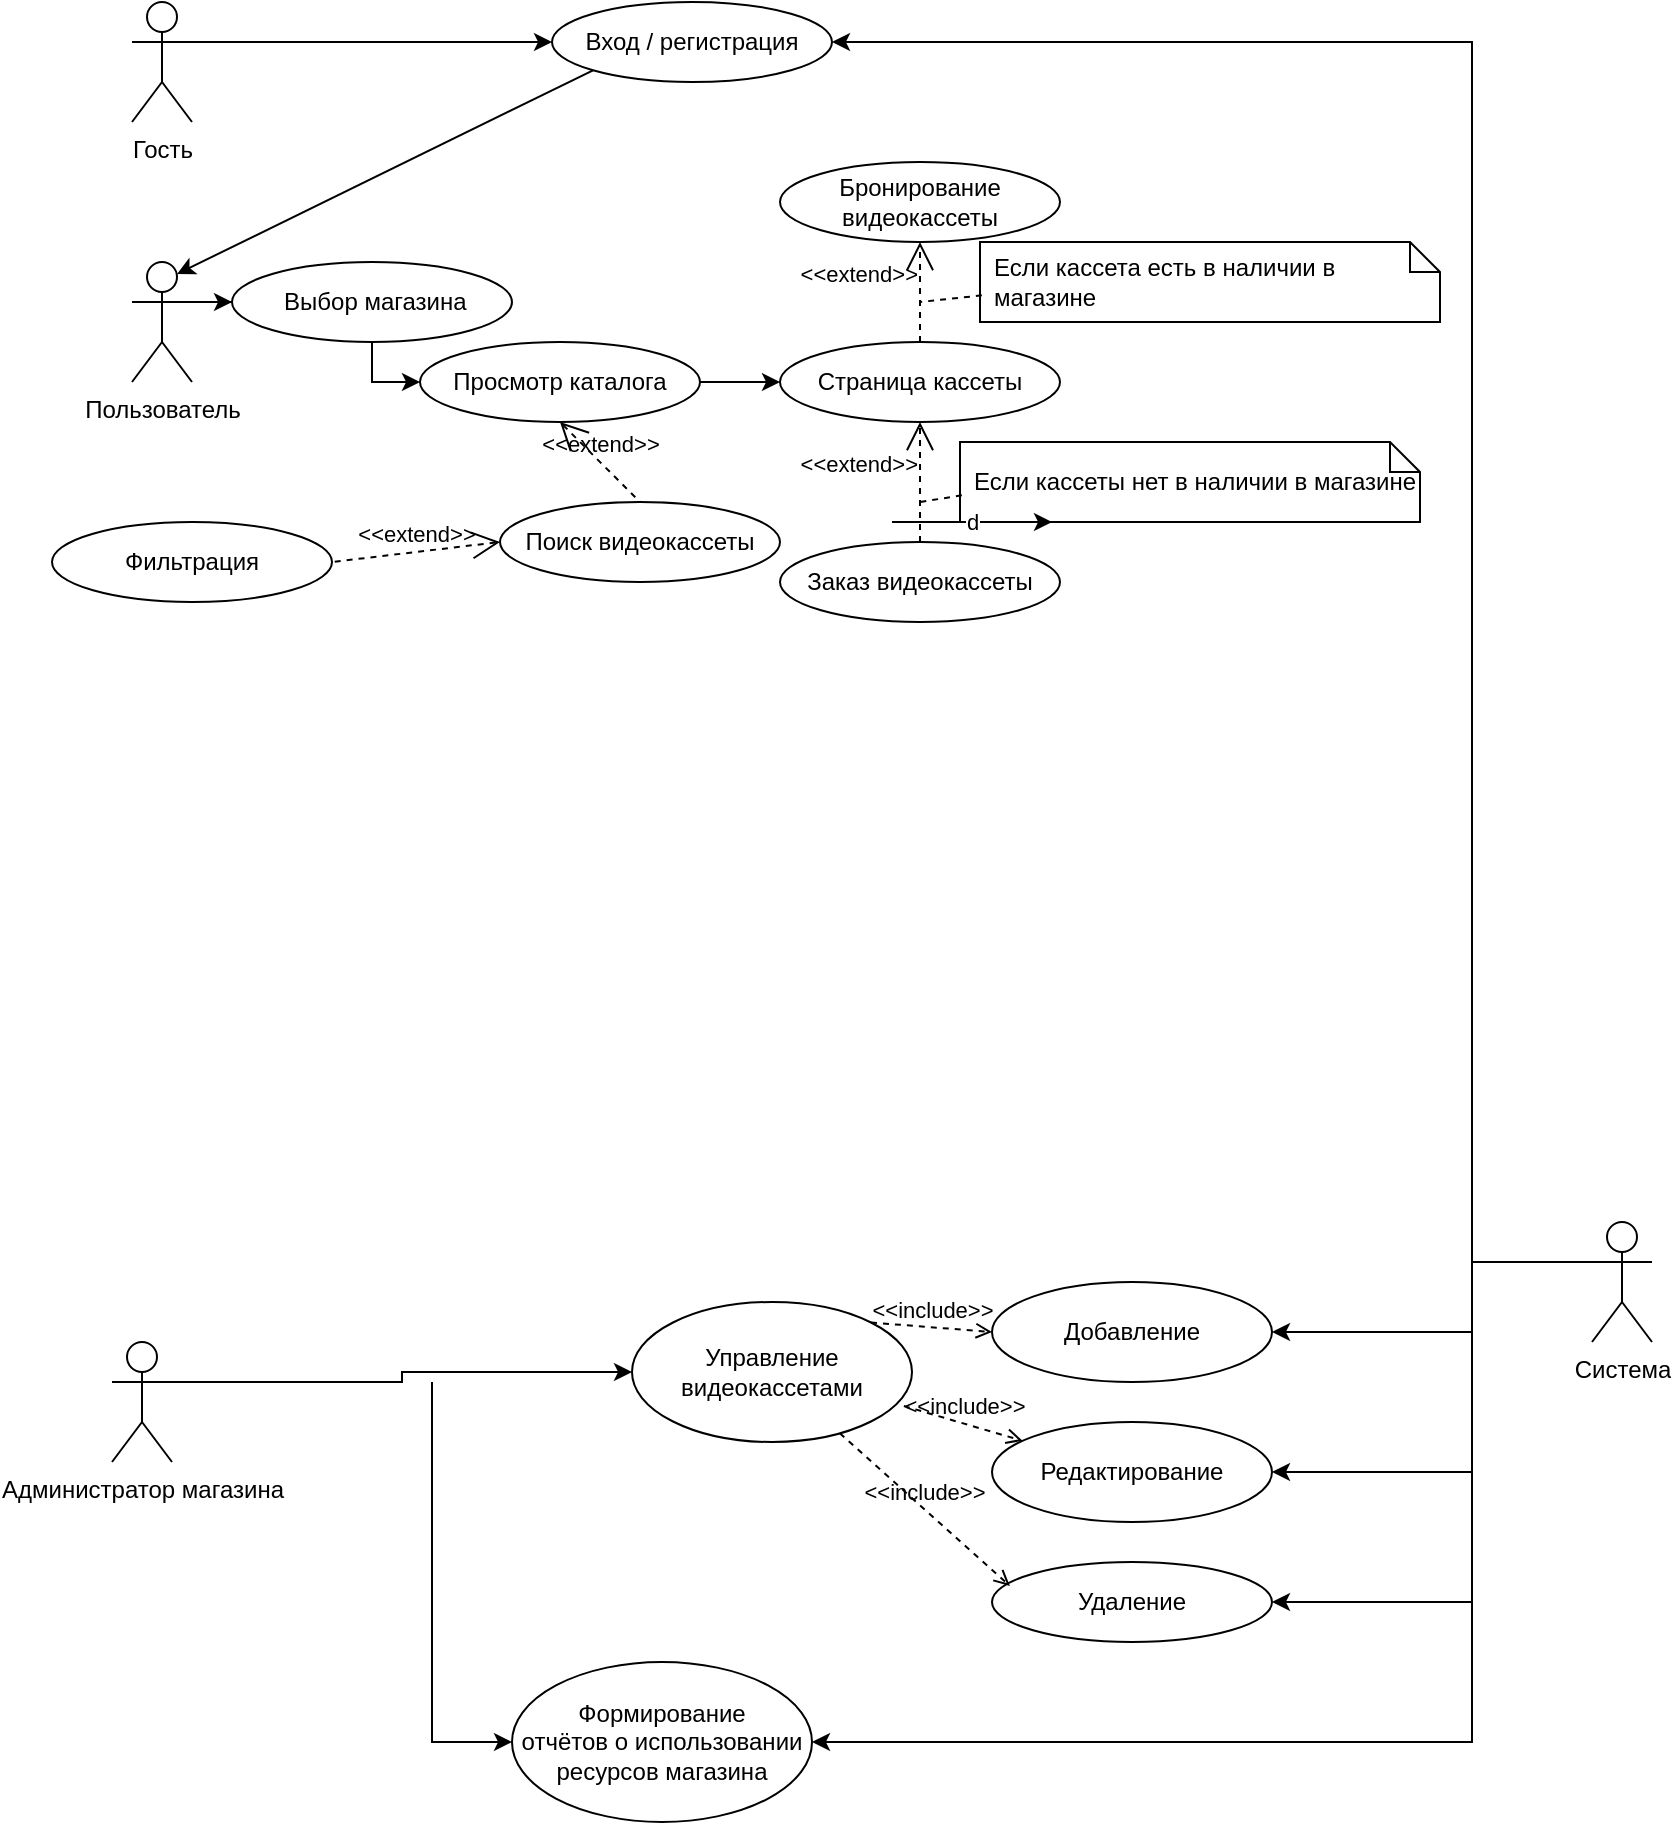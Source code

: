 <mxfile>
    <diagram name="Страница — 1" id="rm-tLRI3IolC6JDpZ9o5">
        <mxGraphModel dx="1921" dy="852" grid="1" gridSize="10" guides="1" tooltips="1" connect="1" arrows="1" fold="1" page="1" pageScale="1" pageWidth="827" pageHeight="1169" math="0" shadow="0">
            <root>
                <mxCell id="0"/>
                <mxCell id="1" parent="0"/>
                <mxCell id="HtFeE2W3FKLRe4RivsSI-40" style="rounded=0;orthogonalLoop=1;jettySize=auto;html=1;exitX=1;exitY=0.333;exitDx=0;exitDy=0;exitPerimeter=0;edgeStyle=elbowEdgeStyle;" parent="1" source="HtFeE2W3FKLRe4RivsSI-1" target="HtFeE2W3FKLRe4RivsSI-27" edge="1">
                    <mxGeometry relative="1" as="geometry"/>
                </mxCell>
                <mxCell id="HtFeE2W3FKLRe4RivsSI-1" value="Администратор магазина" style="shape=umlActor;verticalLabelPosition=bottom;verticalAlign=top;html=1;outlineConnect=0;" parent="1" vertex="1">
                    <mxGeometry x="40" y="700" width="30" height="60" as="geometry"/>
                </mxCell>
                <mxCell id="HtFeE2W3FKLRe4RivsSI-23" style="edgeStyle=orthogonalEdgeStyle;rounded=0;orthogonalLoop=1;jettySize=auto;html=1;exitX=1;exitY=0.333;exitDx=0;exitDy=0;exitPerimeter=0;entryX=0;entryY=0.5;entryDx=0;entryDy=0;" parent="1" source="HtFeE2W3FKLRe4RivsSI-15" target="HtFeE2W3FKLRe4RivsSI-16" edge="1">
                    <mxGeometry relative="1" as="geometry"/>
                </mxCell>
                <mxCell id="HtFeE2W3FKLRe4RivsSI-15" value="Гость" style="shape=umlActor;verticalLabelPosition=bottom;verticalAlign=top;html=1;outlineConnect=0;" parent="1" vertex="1">
                    <mxGeometry x="50" y="30" width="30" height="60" as="geometry"/>
                </mxCell>
                <mxCell id="HtFeE2W3FKLRe4RivsSI-16" value="Вход / регистрация" style="ellipse;whiteSpace=wrap;html=1;" parent="1" vertex="1">
                    <mxGeometry x="260" y="30" width="140" height="40" as="geometry"/>
                </mxCell>
                <mxCell id="HtFeE2W3FKLRe4RivsSI-108" style="edgeStyle=orthogonalEdgeStyle;rounded=0;orthogonalLoop=1;jettySize=auto;html=1;exitX=1;exitY=0.5;exitDx=0;exitDy=0;entryX=0;entryY=0.5;entryDx=0;entryDy=0;" parent="1" source="HtFeE2W3FKLRe4RivsSI-17" target="HtFeE2W3FKLRe4RivsSI-107" edge="1">
                    <mxGeometry relative="1" as="geometry"/>
                </mxCell>
                <mxCell id="HtFeE2W3FKLRe4RivsSI-17" value="Просмотр каталога" style="ellipse;whiteSpace=wrap;html=1;" parent="1" vertex="1">
                    <mxGeometry x="194" y="200" width="140" height="40" as="geometry"/>
                </mxCell>
                <mxCell id="HtFeE2W3FKLRe4RivsSI-18" value="Поиск видеокассеты" style="ellipse;whiteSpace=wrap;html=1;" parent="1" vertex="1">
                    <mxGeometry x="234" y="280" width="140" height="40" as="geometry"/>
                </mxCell>
                <mxCell id="HtFeE2W3FKLRe4RivsSI-27" value="Управление видеокассетами" style="ellipse;whiteSpace=wrap;html=1;" parent="1" vertex="1">
                    <mxGeometry x="300" y="680" width="140" height="70" as="geometry"/>
                </mxCell>
                <mxCell id="HtFeE2W3FKLRe4RivsSI-97" style="edgeStyle=orthogonalEdgeStyle;rounded=0;orthogonalLoop=1;jettySize=auto;html=1;exitX=1;exitY=0.333;exitDx=0;exitDy=0;exitPerimeter=0;" parent="1" source="HtFeE2W3FKLRe4RivsSI-32" target="HtFeE2W3FKLRe4RivsSI-96" edge="1">
                    <mxGeometry relative="1" as="geometry"/>
                </mxCell>
                <mxCell id="HtFeE2W3FKLRe4RivsSI-32" value="Пользователь" style="shape=umlActor;verticalLabelPosition=bottom;verticalAlign=top;html=1;outlineConnect=0;" parent="1" vertex="1">
                    <mxGeometry x="50" y="160" width="30" height="60" as="geometry"/>
                </mxCell>
                <mxCell id="HtFeE2W3FKLRe4RivsSI-41" value="Добавление" style="ellipse;whiteSpace=wrap;html=1;" parent="1" vertex="1">
                    <mxGeometry x="480" y="670" width="140" height="50" as="geometry"/>
                </mxCell>
                <mxCell id="HtFeE2W3FKLRe4RivsSI-43" value="Удаление" style="ellipse;whiteSpace=wrap;html=1;" parent="1" vertex="1">
                    <mxGeometry x="480" y="810" width="140" height="40" as="geometry"/>
                </mxCell>
                <mxCell id="HtFeE2W3FKLRe4RivsSI-44" value="Редактирование" style="ellipse;whiteSpace=wrap;html=1;" parent="1" vertex="1">
                    <mxGeometry x="480" y="740" width="140" height="50" as="geometry"/>
                </mxCell>
                <mxCell id="HtFeE2W3FKLRe4RivsSI-55" value="&amp;lt;&amp;lt;include&amp;gt;&amp;gt;" style="html=1;endArrow=open;verticalAlign=bottom;dashed=1;labelBackgroundColor=none;rounded=0;exitX=1;exitY=0;exitDx=0;exitDy=0;entryX=0;entryY=0.5;entryDx=0;entryDy=0;" parent="1" source="HtFeE2W3FKLRe4RivsSI-27" target="HtFeE2W3FKLRe4RivsSI-41" edge="1">
                    <mxGeometry width="160" relative="1" as="geometry">
                        <mxPoint x="437" y="595" as="sourcePoint"/>
                        <mxPoint x="575" y="575" as="targetPoint"/>
                    </mxGeometry>
                </mxCell>
                <mxCell id="HtFeE2W3FKLRe4RivsSI-58" value="&amp;lt;&amp;lt;include&amp;gt;&amp;gt;" style="html=1;endArrow=open;verticalAlign=bottom;dashed=1;labelBackgroundColor=none;rounded=0;entryX=0.064;entryY=0.3;entryDx=0;entryDy=0;entryPerimeter=0;" parent="1" source="HtFeE2W3FKLRe4RivsSI-27" target="HtFeE2W3FKLRe4RivsSI-43" edge="1">
                    <mxGeometry width="160" relative="1" as="geometry">
                        <mxPoint x="390" y="800" as="sourcePoint"/>
                        <mxPoint x="480" y="820" as="targetPoint"/>
                    </mxGeometry>
                </mxCell>
                <mxCell id="HtFeE2W3FKLRe4RivsSI-59" value="&amp;lt;&amp;lt;include&amp;gt;&amp;gt;" style="html=1;endArrow=open;verticalAlign=bottom;dashed=1;labelBackgroundColor=none;rounded=0;exitX=0.971;exitY=0.743;exitDx=0;exitDy=0;exitPerimeter=0;" parent="1" source="HtFeE2W3FKLRe4RivsSI-27" target="HtFeE2W3FKLRe4RivsSI-44" edge="1">
                    <mxGeometry width="160" relative="1" as="geometry">
                        <mxPoint x="390" y="770" as="sourcePoint"/>
                        <mxPoint x="451" y="775" as="targetPoint"/>
                    </mxGeometry>
                </mxCell>
                <mxCell id="HtFeE2W3FKLRe4RivsSI-84" style="edgeStyle=orthogonalEdgeStyle;rounded=0;orthogonalLoop=1;jettySize=auto;html=1;exitX=0;exitY=0.333;exitDx=0;exitDy=0;exitPerimeter=0;entryX=1;entryY=0.5;entryDx=0;entryDy=0;" parent="1" source="HtFeE2W3FKLRe4RivsSI-65" target="HtFeE2W3FKLRe4RivsSI-43" edge="1">
                    <mxGeometry relative="1" as="geometry">
                        <mxPoint x="640" y="830" as="targetPoint"/>
                        <Array as="points">
                            <mxPoint x="720" y="660"/>
                            <mxPoint x="720" y="830"/>
                        </Array>
                    </mxGeometry>
                </mxCell>
                <mxCell id="HtFeE2W3FKLRe4RivsSI-65" value="Система" style="shape=umlActor;verticalLabelPosition=bottom;verticalAlign=top;html=1;outlineConnect=0;" parent="1" vertex="1">
                    <mxGeometry x="780" y="640" width="30" height="60" as="geometry"/>
                </mxCell>
                <mxCell id="HtFeE2W3FKLRe4RivsSI-85" value="" style="endArrow=classic;html=1;rounded=0;entryX=1;entryY=0.5;entryDx=0;entryDy=0;" parent="1" target="HtFeE2W3FKLRe4RivsSI-41" edge="1">
                    <mxGeometry width="50" height="50" relative="1" as="geometry">
                        <mxPoint x="720" y="695" as="sourcePoint"/>
                        <mxPoint x="440" y="480" as="targetPoint"/>
                    </mxGeometry>
                </mxCell>
                <mxCell id="HtFeE2W3FKLRe4RivsSI-86" value="" style="endArrow=classic;html=1;rounded=0;entryX=1;entryY=0.5;entryDx=0;entryDy=0;" parent="1" target="HtFeE2W3FKLRe4RivsSI-44" edge="1">
                    <mxGeometry width="50" height="50" relative="1" as="geometry">
                        <mxPoint x="720" y="765" as="sourcePoint"/>
                        <mxPoint x="440" y="480" as="targetPoint"/>
                    </mxGeometry>
                </mxCell>
                <mxCell id="HtFeE2W3FKLRe4RivsSI-90" value="" style="endArrow=classic;html=1;rounded=0;entryX=1;entryY=0.5;entryDx=0;entryDy=0;edgeStyle=orthogonalEdgeStyle;" parent="1" target="HtFeE2W3FKLRe4RivsSI-16" edge="1">
                    <mxGeometry width="50" height="50" relative="1" as="geometry">
                        <mxPoint x="720" y="670" as="sourcePoint"/>
                        <mxPoint x="510" y="270" as="targetPoint"/>
                        <Array as="points">
                            <mxPoint x="720" y="50"/>
                        </Array>
                    </mxGeometry>
                </mxCell>
                <mxCell id="HtFeE2W3FKLRe4RivsSI-93" value="Заказ видеокассеты" style="ellipse;whiteSpace=wrap;html=1;" parent="1" vertex="1">
                    <mxGeometry x="374" y="300" width="140" height="40" as="geometry"/>
                </mxCell>
                <mxCell id="HtFeE2W3FKLRe4RivsSI-99" style="edgeStyle=orthogonalEdgeStyle;rounded=0;orthogonalLoop=1;jettySize=auto;html=1;entryX=0;entryY=0.5;entryDx=0;entryDy=0;" parent="1" source="HtFeE2W3FKLRe4RivsSI-96" target="HtFeE2W3FKLRe4RivsSI-17" edge="1">
                    <mxGeometry relative="1" as="geometry">
                        <mxPoint x="124" y="180" as="sourcePoint"/>
                    </mxGeometry>
                </mxCell>
                <mxCell id="HtFeE2W3FKLRe4RivsSI-96" value="&amp;nbsp;Выбор магазина" style="ellipse;whiteSpace=wrap;html=1;" parent="1" vertex="1">
                    <mxGeometry x="100" y="160" width="140" height="40" as="geometry"/>
                </mxCell>
                <mxCell id="HtFeE2W3FKLRe4RivsSI-103" value="&amp;lt;&amp;lt;extend&amp;gt;&amp;gt;" style="edgeStyle=none;html=1;startArrow=open;endArrow=none;startSize=12;verticalAlign=bottom;dashed=1;labelBackgroundColor=none;rounded=0;entryX=1;entryY=0.5;entryDx=0;entryDy=0;exitX=0;exitY=0.5;exitDx=0;exitDy=0;" parent="1" source="HtFeE2W3FKLRe4RivsSI-18" target="HtFeE2W3FKLRe4RivsSI-104" edge="1">
                    <mxGeometry width="160" relative="1" as="geometry">
                        <mxPoint x="190" y="310" as="sourcePoint"/>
                        <mxPoint x="264" y="320" as="targetPoint"/>
                    </mxGeometry>
                </mxCell>
                <mxCell id="HtFeE2W3FKLRe4RivsSI-104" value="Фильтрация" style="ellipse;whiteSpace=wrap;html=1;" parent="1" vertex="1">
                    <mxGeometry x="10" y="290" width="140" height="40" as="geometry"/>
                </mxCell>
                <mxCell id="HtFeE2W3FKLRe4RivsSI-105" value="&amp;lt;&amp;lt;extend&amp;gt;&amp;gt;" style="edgeStyle=none;html=1;startArrow=open;endArrow=none;startSize=12;verticalAlign=bottom;dashed=1;labelBackgroundColor=none;rounded=0;exitX=0.5;exitY=1;exitDx=0;exitDy=0;entryX=0.5;entryY=0;entryDx=0;entryDy=0;" parent="1" source="HtFeE2W3FKLRe4RivsSI-17" target="HtFeE2W3FKLRe4RivsSI-18" edge="1">
                    <mxGeometry width="160" relative="1" as="geometry">
                        <mxPoint x="274" y="250" as="sourcePoint"/>
                        <mxPoint x="264" y="280" as="targetPoint"/>
                    </mxGeometry>
                </mxCell>
                <mxCell id="HtFeE2W3FKLRe4RivsSI-106" value="Бронирование видеокассеты" style="ellipse;whiteSpace=wrap;html=1;" parent="1" vertex="1">
                    <mxGeometry x="374" y="110" width="140" height="40" as="geometry"/>
                </mxCell>
                <mxCell id="HtFeE2W3FKLRe4RivsSI-107" value="Страница кассеты" style="ellipse;whiteSpace=wrap;html=1;" parent="1" vertex="1">
                    <mxGeometry x="374" y="200" width="140" height="40" as="geometry"/>
                </mxCell>
                <mxCell id="HtFeE2W3FKLRe4RivsSI-114" value="Если кассеты нет в наличии в магазине" style="shape=note;size=15;spacingLeft=5;align=left;whiteSpace=wrap;" parent="1" vertex="1">
                    <mxGeometry x="464" y="250" width="230" height="40" as="geometry"/>
                </mxCell>
                <mxCell id="HtFeE2W3FKLRe4RivsSI-115" value="&amp;lt;&amp;lt;extend&amp;gt;&amp;gt;" style="align=right;html=1;verticalAlign=bottom;rounded=0;labelBackgroundColor=none;endArrow=open;endSize=12;dashed=1;exitX=0.5;exitY=0;exitDx=0;exitDy=0;" parent="1" source="HtFeE2W3FKLRe4RivsSI-93" target="HtFeE2W3FKLRe4RivsSI-107" edge="1">
                    <mxGeometry relative="1" as="geometry">
                        <mxPoint x="324" y="190" as="targetPoint"/>
                        <mxPoint x="484" y="190" as="sourcePoint"/>
                    </mxGeometry>
                </mxCell>
                <mxCell id="HtFeE2W3FKLRe4RivsSI-116" value="" style="edgeStyle=none;html=1;endArrow=none;rounded=0;labelBackgroundColor=none;dashed=1;exitX=0.004;exitY=0.667;exitDx=0;exitDy=0;exitPerimeter=0;" parent="1" source="HtFeE2W3FKLRe4RivsSI-114" edge="1">
                    <mxGeometry relative="1" as="geometry">
                        <mxPoint x="444" y="280" as="targetPoint"/>
                    </mxGeometry>
                </mxCell>
                <mxCell id="HtFeE2W3FKLRe4RivsSI-117" value="Если кассета есть в наличии в магазине" style="shape=note;size=15;spacingLeft=5;align=left;whiteSpace=wrap;" parent="1" vertex="1">
                    <mxGeometry x="474" y="150" width="230" height="40" as="geometry"/>
                </mxCell>
                <mxCell id="HtFeE2W3FKLRe4RivsSI-118" value="" style="edgeStyle=none;html=1;endArrow=none;rounded=0;labelBackgroundColor=none;dashed=1;exitX=0.004;exitY=0.667;exitDx=0;exitDy=0;exitPerimeter=0;" parent="1" source="HtFeE2W3FKLRe4RivsSI-117" edge="1">
                    <mxGeometry relative="1" as="geometry">
                        <mxPoint x="444" y="180" as="targetPoint"/>
                    </mxGeometry>
                </mxCell>
                <mxCell id="HtFeE2W3FKLRe4RivsSI-120" value="&amp;lt;&amp;lt;extend&amp;gt;&amp;gt;" style="align=right;html=1;verticalAlign=bottom;rounded=0;labelBackgroundColor=none;endArrow=open;endSize=12;dashed=1;exitX=0.5;exitY=0;exitDx=0;exitDy=0;entryX=0.5;entryY=1;entryDx=0;entryDy=0;" parent="1" source="HtFeE2W3FKLRe4RivsSI-107" target="HtFeE2W3FKLRe4RivsSI-106" edge="1">
                    <mxGeometry relative="1" as="geometry">
                        <mxPoint x="358" y="140" as="targetPoint"/>
                        <mxPoint x="358" y="200" as="sourcePoint"/>
                    </mxGeometry>
                </mxCell>
                <mxCell id="HtFeE2W3FKLRe4RivsSI-122" style="edgeStyle=elbowEdgeStyle;rounded=0;orthogonalLoop=1;jettySize=auto;html=1;entryX=0;entryY=0.5;entryDx=0;entryDy=0;" parent="1" target="HtFeE2W3FKLRe4RivsSI-121" edge="1">
                    <mxGeometry relative="1" as="geometry">
                        <mxPoint x="290" y="850" as="targetPoint"/>
                        <mxPoint x="200" y="720" as="sourcePoint"/>
                        <Array as="points">
                            <mxPoint x="200" y="750"/>
                        </Array>
                    </mxGeometry>
                </mxCell>
                <mxCell id="HtFeE2W3FKLRe4RivsSI-121" value="Формирование&lt;br&gt;отчётов о использовании ресурсов магазина" style="ellipse;whiteSpace=wrap;html=1;" parent="1" vertex="1">
                    <mxGeometry x="240" y="860" width="150" height="80" as="geometry"/>
                </mxCell>
                <mxCell id="HtFeE2W3FKLRe4RivsSI-124" value="" style="endArrow=classic;html=1;rounded=0;entryX=1;entryY=0.5;entryDx=0;entryDy=0;edgeStyle=elbowEdgeStyle;elbow=vertical;" parent="1" target="HtFeE2W3FKLRe4RivsSI-121" edge="1">
                    <mxGeometry width="50" height="50" relative="1" as="geometry">
                        <mxPoint x="720" y="830" as="sourcePoint"/>
                        <mxPoint x="530" y="690" as="targetPoint"/>
                        <Array as="points">
                            <mxPoint x="560" y="900"/>
                        </Array>
                    </mxGeometry>
                </mxCell>
                <mxCell id="fW_WVC9L09nKjJstzb_B-1" style="rounded=0;orthogonalLoop=1;jettySize=auto;html=1;exitX=0;exitY=1;exitDx=0;exitDy=0;entryX=0.75;entryY=0.1;entryDx=0;entryDy=0;entryPerimeter=0;" parent="1" source="HtFeE2W3FKLRe4RivsSI-16" target="HtFeE2W3FKLRe4RivsSI-32" edge="1">
                    <mxGeometry relative="1" as="geometry">
                        <mxPoint x="90" y="60" as="sourcePoint"/>
                        <mxPoint x="270" y="60" as="targetPoint"/>
                    </mxGeometry>
                </mxCell>
                <mxCell id="2" value="d" style="edgeStyle=none;orthogonalLoop=1;jettySize=auto;html=1;" parent="1" edge="1">
                    <mxGeometry width="80" relative="1" as="geometry">
                        <mxPoint x="430" y="290" as="sourcePoint"/>
                        <mxPoint x="510" y="290" as="targetPoint"/>
                        <Array as="points"/>
                    </mxGeometry>
                </mxCell>
            </root>
        </mxGraphModel>
    </diagram>
</mxfile>